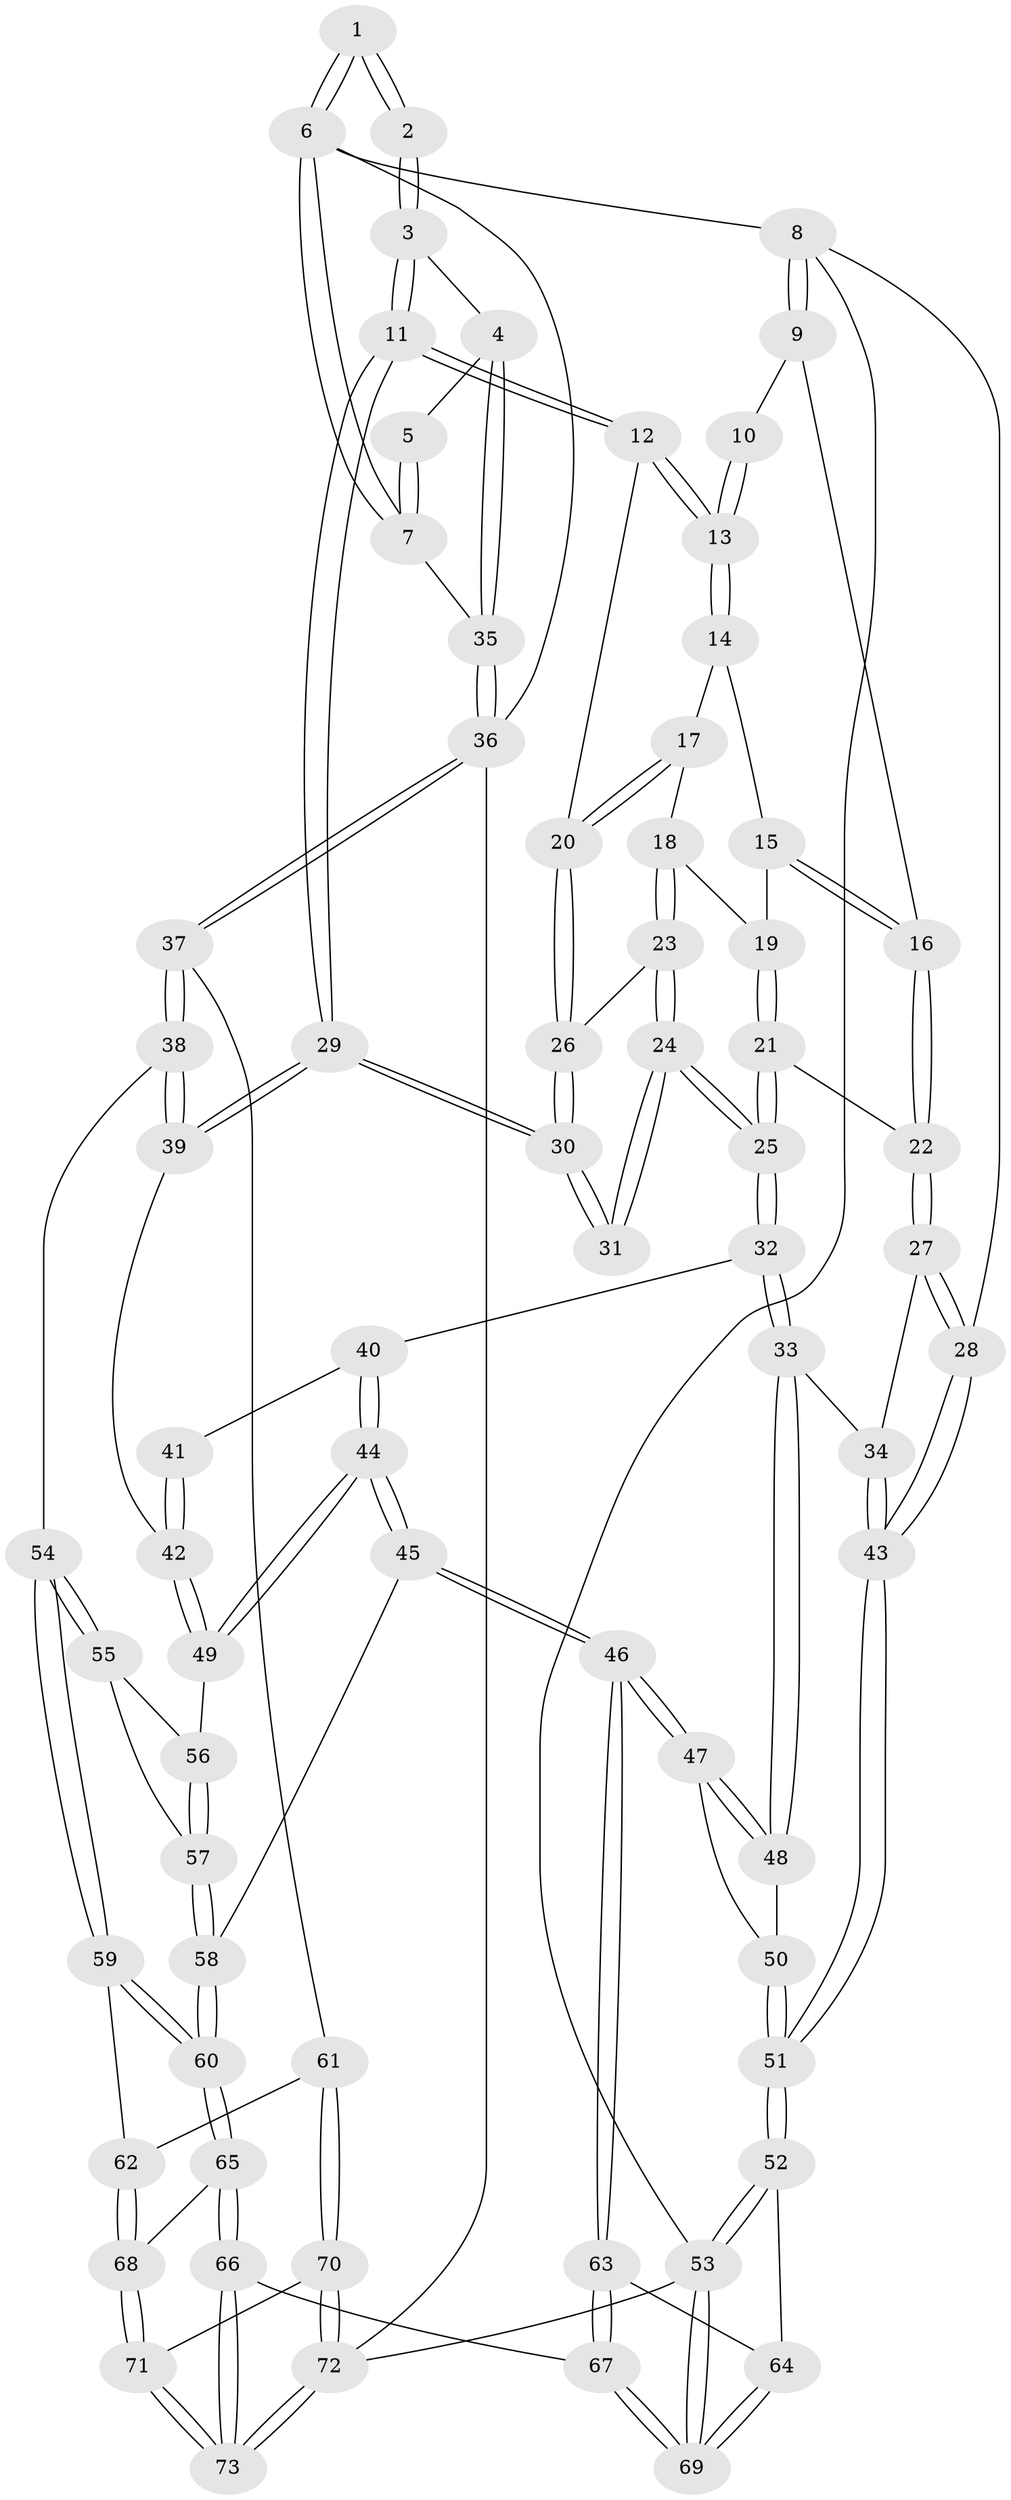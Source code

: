 // coarse degree distribution, {3: 0.11627906976744186, 5: 0.3023255813953488, 2: 0.06976744186046512, 6: 0.11627906976744186, 4: 0.3953488372093023}
// Generated by graph-tools (version 1.1) at 2025/52/02/27/25 19:52:41]
// undirected, 73 vertices, 179 edges
graph export_dot {
graph [start="1"]
  node [color=gray90,style=filled];
  1 [pos="+0.9112308810526187+0"];
  2 [pos="+0.6468853486643684+0"];
  3 [pos="+0.7280945213130259+0.1318994893269674"];
  4 [pos="+0.8335269095838943+0.15929744233597876"];
  5 [pos="+0.8619027703564359+0.014466804300330642"];
  6 [pos="+1+0"];
  7 [pos="+1+0.025406912375905564"];
  8 [pos="+0+0"];
  9 [pos="+0.145520585401002+0"];
  10 [pos="+0.5521697916485976+0"];
  11 [pos="+0.6342251759495695+0.2017005416643108"];
  12 [pos="+0.48648444971881594+0.052599053165249786"];
  13 [pos="+0.48020645753281+0.028875198097015938"];
  14 [pos="+0.36442726527488173+0.06070272120514621"];
  15 [pos="+0.3544507017423123+0.059903921662301525"];
  16 [pos="+0.19569501414694135+0.014105702471461243"];
  17 [pos="+0.3835374853840138+0.10544817357751804"];
  18 [pos="+0.36001500057329+0.15053923991450685"];
  19 [pos="+0.3564796907697285+0.1487623684941483"];
  20 [pos="+0.432520159147325+0.14921238094382414"];
  21 [pos="+0.1796794272530983+0.1309796343031414"];
  22 [pos="+0.17642801681155473+0.1258877252711263"];
  23 [pos="+0.41787478807177175+0.20133010908761445"];
  24 [pos="+0.29291867266840194+0.25486941099070004"];
  25 [pos="+0.23609244736138238+0.2681497081288275"];
  26 [pos="+0.4206214738403868+0.20136039004285713"];
  27 [pos="+0.028630162065624208+0.1800927602754576"];
  28 [pos="+0+0.16220615408442532"];
  29 [pos="+0.5742923568313669+0.3157258618203916"];
  30 [pos="+0.5176111901864572+0.2829082512113941"];
  31 [pos="+0.3927100617930464+0.29878940759838696"];
  32 [pos="+0.23000816543964595+0.3215554451078268"];
  33 [pos="+0.10225860231160622+0.3793084001077452"];
  34 [pos="+0.06353689711930666+0.32905504719102313"];
  35 [pos="+1+0.26417677878501866"];
  36 [pos="+1+0.5247912537589493"];
  37 [pos="+0.9036438691885719+0.5533044239477345"];
  38 [pos="+0.6026983180881385+0.3756655965804933"];
  39 [pos="+0.5755002229536093+0.3304287444124132"];
  40 [pos="+0.2477775667258723+0.3446895997803806"];
  41 [pos="+0.3794873680594162+0.3124535552267362"];
  42 [pos="+0.3835091509093911+0.41667562898226324"];
  43 [pos="+0+0.29470821708650474"];
  44 [pos="+0.30282410195181353+0.4288653510733205"];
  45 [pos="+0.23514493928690477+0.6244001652113619"];
  46 [pos="+0.1976048949836663+0.6372571261239398"];
  47 [pos="+0.16717483297248548+0.6069671025993549"];
  48 [pos="+0.09887193059026948+0.3852037292712376"];
  49 [pos="+0.36969891577694025+0.424187254572311"];
  50 [pos="+0+0.4881677997932333"];
  51 [pos="+0+0.4927170038936069"];
  52 [pos="+0+0.6727742809049294"];
  53 [pos="+0+1"];
  54 [pos="+0.5178845392405236+0.5401300992208856"];
  55 [pos="+0.4862809045802498+0.5397203076707573"];
  56 [pos="+0.39264621658439186+0.45777347466292134"];
  57 [pos="+0.4111458511668743+0.5705508267230393"];
  58 [pos="+0.3157785878905296+0.65095352513349"];
  59 [pos="+0.5201696937096988+0.5472542445090686"];
  60 [pos="+0.47754980151664306+0.7822958164656155"];
  61 [pos="+0.8778611024096773+0.5798464536060318"];
  62 [pos="+0.7037755663570917+0.6636359911902293"];
  63 [pos="+0.18967454287936825+0.6500621158262344"];
  64 [pos="+0.12215762130507254+0.6934478268317726"];
  65 [pos="+0.4871224354950661+0.7969520429383102"];
  66 [pos="+0.3290074123424768+1"];
  67 [pos="+0.27380787430905135+1"];
  68 [pos="+0.5606038151636515+0.7914417639173912"];
  69 [pos="+0+1"];
  70 [pos="+0.8079372492832406+0.8833065555730203"];
  71 [pos="+0.6653313299367003+0.8898520862413681"];
  72 [pos="+1+1"];
  73 [pos="+0.6499404458407033+1"];
  1 -- 2;
  1 -- 2;
  1 -- 6;
  1 -- 6;
  2 -- 3;
  2 -- 3;
  3 -- 4;
  3 -- 11;
  3 -- 11;
  4 -- 5;
  4 -- 35;
  4 -- 35;
  5 -- 7;
  5 -- 7;
  6 -- 7;
  6 -- 7;
  6 -- 8;
  6 -- 36;
  7 -- 35;
  8 -- 9;
  8 -- 9;
  8 -- 28;
  8 -- 53;
  9 -- 10;
  9 -- 16;
  10 -- 13;
  10 -- 13;
  11 -- 12;
  11 -- 12;
  11 -- 29;
  11 -- 29;
  12 -- 13;
  12 -- 13;
  12 -- 20;
  13 -- 14;
  13 -- 14;
  14 -- 15;
  14 -- 17;
  15 -- 16;
  15 -- 16;
  15 -- 19;
  16 -- 22;
  16 -- 22;
  17 -- 18;
  17 -- 20;
  17 -- 20;
  18 -- 19;
  18 -- 23;
  18 -- 23;
  19 -- 21;
  19 -- 21;
  20 -- 26;
  20 -- 26;
  21 -- 22;
  21 -- 25;
  21 -- 25;
  22 -- 27;
  22 -- 27;
  23 -- 24;
  23 -- 24;
  23 -- 26;
  24 -- 25;
  24 -- 25;
  24 -- 31;
  24 -- 31;
  25 -- 32;
  25 -- 32;
  26 -- 30;
  26 -- 30;
  27 -- 28;
  27 -- 28;
  27 -- 34;
  28 -- 43;
  28 -- 43;
  29 -- 30;
  29 -- 30;
  29 -- 39;
  29 -- 39;
  30 -- 31;
  30 -- 31;
  32 -- 33;
  32 -- 33;
  32 -- 40;
  33 -- 34;
  33 -- 48;
  33 -- 48;
  34 -- 43;
  34 -- 43;
  35 -- 36;
  35 -- 36;
  36 -- 37;
  36 -- 37;
  36 -- 72;
  37 -- 38;
  37 -- 38;
  37 -- 61;
  38 -- 39;
  38 -- 39;
  38 -- 54;
  39 -- 42;
  40 -- 41;
  40 -- 44;
  40 -- 44;
  41 -- 42;
  41 -- 42;
  42 -- 49;
  42 -- 49;
  43 -- 51;
  43 -- 51;
  44 -- 45;
  44 -- 45;
  44 -- 49;
  44 -- 49;
  45 -- 46;
  45 -- 46;
  45 -- 58;
  46 -- 47;
  46 -- 47;
  46 -- 63;
  46 -- 63;
  47 -- 48;
  47 -- 48;
  47 -- 50;
  48 -- 50;
  49 -- 56;
  50 -- 51;
  50 -- 51;
  51 -- 52;
  51 -- 52;
  52 -- 53;
  52 -- 53;
  52 -- 64;
  53 -- 69;
  53 -- 69;
  53 -- 72;
  54 -- 55;
  54 -- 55;
  54 -- 59;
  54 -- 59;
  55 -- 56;
  55 -- 57;
  56 -- 57;
  56 -- 57;
  57 -- 58;
  57 -- 58;
  58 -- 60;
  58 -- 60;
  59 -- 60;
  59 -- 60;
  59 -- 62;
  60 -- 65;
  60 -- 65;
  61 -- 62;
  61 -- 70;
  61 -- 70;
  62 -- 68;
  62 -- 68;
  63 -- 64;
  63 -- 67;
  63 -- 67;
  64 -- 69;
  64 -- 69;
  65 -- 66;
  65 -- 66;
  65 -- 68;
  66 -- 67;
  66 -- 73;
  66 -- 73;
  67 -- 69;
  67 -- 69;
  68 -- 71;
  68 -- 71;
  70 -- 71;
  70 -- 72;
  70 -- 72;
  71 -- 73;
  71 -- 73;
  72 -- 73;
  72 -- 73;
}
